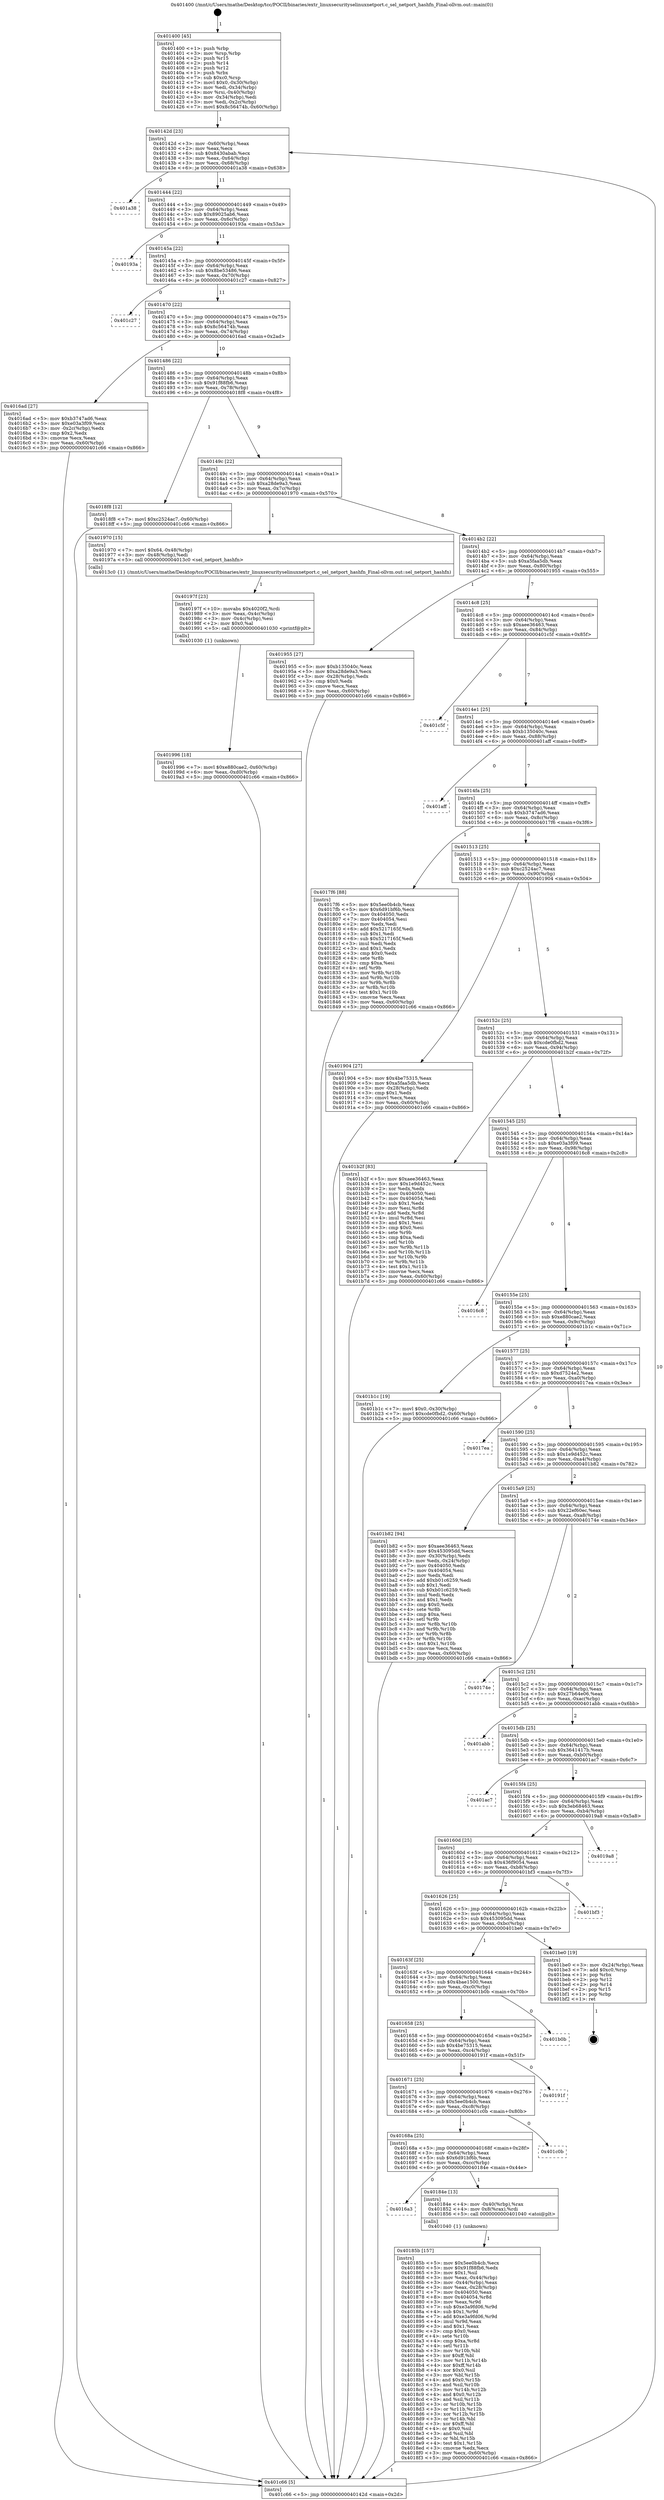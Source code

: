 digraph "0x401400" {
  label = "0x401400 (/mnt/c/Users/mathe/Desktop/tcc/POCII/binaries/extr_linuxsecurityselinuxnetport.c_sel_netport_hashfn_Final-ollvm.out::main(0))"
  labelloc = "t"
  node[shape=record]

  Entry [label="",width=0.3,height=0.3,shape=circle,fillcolor=black,style=filled]
  "0x40142d" [label="{
     0x40142d [23]\l
     | [instrs]\l
     &nbsp;&nbsp;0x40142d \<+3\>: mov -0x60(%rbp),%eax\l
     &nbsp;&nbsp;0x401430 \<+2\>: mov %eax,%ecx\l
     &nbsp;&nbsp;0x401432 \<+6\>: sub $0x8430abab,%ecx\l
     &nbsp;&nbsp;0x401438 \<+3\>: mov %eax,-0x64(%rbp)\l
     &nbsp;&nbsp;0x40143b \<+3\>: mov %ecx,-0x68(%rbp)\l
     &nbsp;&nbsp;0x40143e \<+6\>: je 0000000000401a38 \<main+0x638\>\l
  }"]
  "0x401a38" [label="{
     0x401a38\l
  }", style=dashed]
  "0x401444" [label="{
     0x401444 [22]\l
     | [instrs]\l
     &nbsp;&nbsp;0x401444 \<+5\>: jmp 0000000000401449 \<main+0x49\>\l
     &nbsp;&nbsp;0x401449 \<+3\>: mov -0x64(%rbp),%eax\l
     &nbsp;&nbsp;0x40144c \<+5\>: sub $0x89025ab6,%eax\l
     &nbsp;&nbsp;0x401451 \<+3\>: mov %eax,-0x6c(%rbp)\l
     &nbsp;&nbsp;0x401454 \<+6\>: je 000000000040193a \<main+0x53a\>\l
  }"]
  Exit [label="",width=0.3,height=0.3,shape=circle,fillcolor=black,style=filled,peripheries=2]
  "0x40193a" [label="{
     0x40193a\l
  }", style=dashed]
  "0x40145a" [label="{
     0x40145a [22]\l
     | [instrs]\l
     &nbsp;&nbsp;0x40145a \<+5\>: jmp 000000000040145f \<main+0x5f\>\l
     &nbsp;&nbsp;0x40145f \<+3\>: mov -0x64(%rbp),%eax\l
     &nbsp;&nbsp;0x401462 \<+5\>: sub $0x8be53486,%eax\l
     &nbsp;&nbsp;0x401467 \<+3\>: mov %eax,-0x70(%rbp)\l
     &nbsp;&nbsp;0x40146a \<+6\>: je 0000000000401c27 \<main+0x827\>\l
  }"]
  "0x401996" [label="{
     0x401996 [18]\l
     | [instrs]\l
     &nbsp;&nbsp;0x401996 \<+7\>: movl $0xe880cae2,-0x60(%rbp)\l
     &nbsp;&nbsp;0x40199d \<+6\>: mov %eax,-0xd0(%rbp)\l
     &nbsp;&nbsp;0x4019a3 \<+5\>: jmp 0000000000401c66 \<main+0x866\>\l
  }"]
  "0x401c27" [label="{
     0x401c27\l
  }", style=dashed]
  "0x401470" [label="{
     0x401470 [22]\l
     | [instrs]\l
     &nbsp;&nbsp;0x401470 \<+5\>: jmp 0000000000401475 \<main+0x75\>\l
     &nbsp;&nbsp;0x401475 \<+3\>: mov -0x64(%rbp),%eax\l
     &nbsp;&nbsp;0x401478 \<+5\>: sub $0x8c56474b,%eax\l
     &nbsp;&nbsp;0x40147d \<+3\>: mov %eax,-0x74(%rbp)\l
     &nbsp;&nbsp;0x401480 \<+6\>: je 00000000004016ad \<main+0x2ad\>\l
  }"]
  "0x40197f" [label="{
     0x40197f [23]\l
     | [instrs]\l
     &nbsp;&nbsp;0x40197f \<+10\>: movabs $0x4020f2,%rdi\l
     &nbsp;&nbsp;0x401989 \<+3\>: mov %eax,-0x4c(%rbp)\l
     &nbsp;&nbsp;0x40198c \<+3\>: mov -0x4c(%rbp),%esi\l
     &nbsp;&nbsp;0x40198f \<+2\>: mov $0x0,%al\l
     &nbsp;&nbsp;0x401991 \<+5\>: call 0000000000401030 \<printf@plt\>\l
     | [calls]\l
     &nbsp;&nbsp;0x401030 \{1\} (unknown)\l
  }"]
  "0x4016ad" [label="{
     0x4016ad [27]\l
     | [instrs]\l
     &nbsp;&nbsp;0x4016ad \<+5\>: mov $0xb3747ad6,%eax\l
     &nbsp;&nbsp;0x4016b2 \<+5\>: mov $0xe03a3f09,%ecx\l
     &nbsp;&nbsp;0x4016b7 \<+3\>: mov -0x2c(%rbp),%edx\l
     &nbsp;&nbsp;0x4016ba \<+3\>: cmp $0x2,%edx\l
     &nbsp;&nbsp;0x4016bd \<+3\>: cmovne %ecx,%eax\l
     &nbsp;&nbsp;0x4016c0 \<+3\>: mov %eax,-0x60(%rbp)\l
     &nbsp;&nbsp;0x4016c3 \<+5\>: jmp 0000000000401c66 \<main+0x866\>\l
  }"]
  "0x401486" [label="{
     0x401486 [22]\l
     | [instrs]\l
     &nbsp;&nbsp;0x401486 \<+5\>: jmp 000000000040148b \<main+0x8b\>\l
     &nbsp;&nbsp;0x40148b \<+3\>: mov -0x64(%rbp),%eax\l
     &nbsp;&nbsp;0x40148e \<+5\>: sub $0x91f88fb6,%eax\l
     &nbsp;&nbsp;0x401493 \<+3\>: mov %eax,-0x78(%rbp)\l
     &nbsp;&nbsp;0x401496 \<+6\>: je 00000000004018f8 \<main+0x4f8\>\l
  }"]
  "0x401c66" [label="{
     0x401c66 [5]\l
     | [instrs]\l
     &nbsp;&nbsp;0x401c66 \<+5\>: jmp 000000000040142d \<main+0x2d\>\l
  }"]
  "0x401400" [label="{
     0x401400 [45]\l
     | [instrs]\l
     &nbsp;&nbsp;0x401400 \<+1\>: push %rbp\l
     &nbsp;&nbsp;0x401401 \<+3\>: mov %rsp,%rbp\l
     &nbsp;&nbsp;0x401404 \<+2\>: push %r15\l
     &nbsp;&nbsp;0x401406 \<+2\>: push %r14\l
     &nbsp;&nbsp;0x401408 \<+2\>: push %r12\l
     &nbsp;&nbsp;0x40140a \<+1\>: push %rbx\l
     &nbsp;&nbsp;0x40140b \<+7\>: sub $0xc0,%rsp\l
     &nbsp;&nbsp;0x401412 \<+7\>: movl $0x0,-0x30(%rbp)\l
     &nbsp;&nbsp;0x401419 \<+3\>: mov %edi,-0x34(%rbp)\l
     &nbsp;&nbsp;0x40141c \<+4\>: mov %rsi,-0x40(%rbp)\l
     &nbsp;&nbsp;0x401420 \<+3\>: mov -0x34(%rbp),%edi\l
     &nbsp;&nbsp;0x401423 \<+3\>: mov %edi,-0x2c(%rbp)\l
     &nbsp;&nbsp;0x401426 \<+7\>: movl $0x8c56474b,-0x60(%rbp)\l
  }"]
  "0x40185b" [label="{
     0x40185b [157]\l
     | [instrs]\l
     &nbsp;&nbsp;0x40185b \<+5\>: mov $0x5ee0b4cb,%ecx\l
     &nbsp;&nbsp;0x401860 \<+5\>: mov $0x91f88fb6,%edx\l
     &nbsp;&nbsp;0x401865 \<+3\>: mov $0x1,%sil\l
     &nbsp;&nbsp;0x401868 \<+3\>: mov %eax,-0x44(%rbp)\l
     &nbsp;&nbsp;0x40186b \<+3\>: mov -0x44(%rbp),%eax\l
     &nbsp;&nbsp;0x40186e \<+3\>: mov %eax,-0x28(%rbp)\l
     &nbsp;&nbsp;0x401871 \<+7\>: mov 0x404050,%eax\l
     &nbsp;&nbsp;0x401878 \<+8\>: mov 0x404054,%r8d\l
     &nbsp;&nbsp;0x401880 \<+3\>: mov %eax,%r9d\l
     &nbsp;&nbsp;0x401883 \<+7\>: sub $0xe3a9fd06,%r9d\l
     &nbsp;&nbsp;0x40188a \<+4\>: sub $0x1,%r9d\l
     &nbsp;&nbsp;0x40188e \<+7\>: add $0xe3a9fd06,%r9d\l
     &nbsp;&nbsp;0x401895 \<+4\>: imul %r9d,%eax\l
     &nbsp;&nbsp;0x401899 \<+3\>: and $0x1,%eax\l
     &nbsp;&nbsp;0x40189c \<+3\>: cmp $0x0,%eax\l
     &nbsp;&nbsp;0x40189f \<+4\>: sete %r10b\l
     &nbsp;&nbsp;0x4018a3 \<+4\>: cmp $0xa,%r8d\l
     &nbsp;&nbsp;0x4018a7 \<+4\>: setl %r11b\l
     &nbsp;&nbsp;0x4018ab \<+3\>: mov %r10b,%bl\l
     &nbsp;&nbsp;0x4018ae \<+3\>: xor $0xff,%bl\l
     &nbsp;&nbsp;0x4018b1 \<+3\>: mov %r11b,%r14b\l
     &nbsp;&nbsp;0x4018b4 \<+4\>: xor $0xff,%r14b\l
     &nbsp;&nbsp;0x4018b8 \<+4\>: xor $0x0,%sil\l
     &nbsp;&nbsp;0x4018bc \<+3\>: mov %bl,%r15b\l
     &nbsp;&nbsp;0x4018bf \<+4\>: and $0x0,%r15b\l
     &nbsp;&nbsp;0x4018c3 \<+3\>: and %sil,%r10b\l
     &nbsp;&nbsp;0x4018c6 \<+3\>: mov %r14b,%r12b\l
     &nbsp;&nbsp;0x4018c9 \<+4\>: and $0x0,%r12b\l
     &nbsp;&nbsp;0x4018cd \<+3\>: and %sil,%r11b\l
     &nbsp;&nbsp;0x4018d0 \<+3\>: or %r10b,%r15b\l
     &nbsp;&nbsp;0x4018d3 \<+3\>: or %r11b,%r12b\l
     &nbsp;&nbsp;0x4018d6 \<+3\>: xor %r12b,%r15b\l
     &nbsp;&nbsp;0x4018d9 \<+3\>: or %r14b,%bl\l
     &nbsp;&nbsp;0x4018dc \<+3\>: xor $0xff,%bl\l
     &nbsp;&nbsp;0x4018df \<+4\>: or $0x0,%sil\l
     &nbsp;&nbsp;0x4018e3 \<+3\>: and %sil,%bl\l
     &nbsp;&nbsp;0x4018e6 \<+3\>: or %bl,%r15b\l
     &nbsp;&nbsp;0x4018e9 \<+4\>: test $0x1,%r15b\l
     &nbsp;&nbsp;0x4018ed \<+3\>: cmovne %edx,%ecx\l
     &nbsp;&nbsp;0x4018f0 \<+3\>: mov %ecx,-0x60(%rbp)\l
     &nbsp;&nbsp;0x4018f3 \<+5\>: jmp 0000000000401c66 \<main+0x866\>\l
  }"]
  "0x4018f8" [label="{
     0x4018f8 [12]\l
     | [instrs]\l
     &nbsp;&nbsp;0x4018f8 \<+7\>: movl $0xc2524ac7,-0x60(%rbp)\l
     &nbsp;&nbsp;0x4018ff \<+5\>: jmp 0000000000401c66 \<main+0x866\>\l
  }"]
  "0x40149c" [label="{
     0x40149c [22]\l
     | [instrs]\l
     &nbsp;&nbsp;0x40149c \<+5\>: jmp 00000000004014a1 \<main+0xa1\>\l
     &nbsp;&nbsp;0x4014a1 \<+3\>: mov -0x64(%rbp),%eax\l
     &nbsp;&nbsp;0x4014a4 \<+5\>: sub $0xa28de9a3,%eax\l
     &nbsp;&nbsp;0x4014a9 \<+3\>: mov %eax,-0x7c(%rbp)\l
     &nbsp;&nbsp;0x4014ac \<+6\>: je 0000000000401970 \<main+0x570\>\l
  }"]
  "0x4016a3" [label="{
     0x4016a3\l
  }", style=dashed]
  "0x401970" [label="{
     0x401970 [15]\l
     | [instrs]\l
     &nbsp;&nbsp;0x401970 \<+7\>: movl $0x64,-0x48(%rbp)\l
     &nbsp;&nbsp;0x401977 \<+3\>: mov -0x48(%rbp),%edi\l
     &nbsp;&nbsp;0x40197a \<+5\>: call 00000000004013c0 \<sel_netport_hashfn\>\l
     | [calls]\l
     &nbsp;&nbsp;0x4013c0 \{1\} (/mnt/c/Users/mathe/Desktop/tcc/POCII/binaries/extr_linuxsecurityselinuxnetport.c_sel_netport_hashfn_Final-ollvm.out::sel_netport_hashfn)\l
  }"]
  "0x4014b2" [label="{
     0x4014b2 [22]\l
     | [instrs]\l
     &nbsp;&nbsp;0x4014b2 \<+5\>: jmp 00000000004014b7 \<main+0xb7\>\l
     &nbsp;&nbsp;0x4014b7 \<+3\>: mov -0x64(%rbp),%eax\l
     &nbsp;&nbsp;0x4014ba \<+5\>: sub $0xa5faa5db,%eax\l
     &nbsp;&nbsp;0x4014bf \<+3\>: mov %eax,-0x80(%rbp)\l
     &nbsp;&nbsp;0x4014c2 \<+6\>: je 0000000000401955 \<main+0x555\>\l
  }"]
  "0x40184e" [label="{
     0x40184e [13]\l
     | [instrs]\l
     &nbsp;&nbsp;0x40184e \<+4\>: mov -0x40(%rbp),%rax\l
     &nbsp;&nbsp;0x401852 \<+4\>: mov 0x8(%rax),%rdi\l
     &nbsp;&nbsp;0x401856 \<+5\>: call 0000000000401040 \<atoi@plt\>\l
     | [calls]\l
     &nbsp;&nbsp;0x401040 \{1\} (unknown)\l
  }"]
  "0x401955" [label="{
     0x401955 [27]\l
     | [instrs]\l
     &nbsp;&nbsp;0x401955 \<+5\>: mov $0xb135040c,%eax\l
     &nbsp;&nbsp;0x40195a \<+5\>: mov $0xa28de9a3,%ecx\l
     &nbsp;&nbsp;0x40195f \<+3\>: mov -0x28(%rbp),%edx\l
     &nbsp;&nbsp;0x401962 \<+3\>: cmp $0x0,%edx\l
     &nbsp;&nbsp;0x401965 \<+3\>: cmove %ecx,%eax\l
     &nbsp;&nbsp;0x401968 \<+3\>: mov %eax,-0x60(%rbp)\l
     &nbsp;&nbsp;0x40196b \<+5\>: jmp 0000000000401c66 \<main+0x866\>\l
  }"]
  "0x4014c8" [label="{
     0x4014c8 [25]\l
     | [instrs]\l
     &nbsp;&nbsp;0x4014c8 \<+5\>: jmp 00000000004014cd \<main+0xcd\>\l
     &nbsp;&nbsp;0x4014cd \<+3\>: mov -0x64(%rbp),%eax\l
     &nbsp;&nbsp;0x4014d0 \<+5\>: sub $0xaee36463,%eax\l
     &nbsp;&nbsp;0x4014d5 \<+6\>: mov %eax,-0x84(%rbp)\l
     &nbsp;&nbsp;0x4014db \<+6\>: je 0000000000401c5f \<main+0x85f\>\l
  }"]
  "0x40168a" [label="{
     0x40168a [25]\l
     | [instrs]\l
     &nbsp;&nbsp;0x40168a \<+5\>: jmp 000000000040168f \<main+0x28f\>\l
     &nbsp;&nbsp;0x40168f \<+3\>: mov -0x64(%rbp),%eax\l
     &nbsp;&nbsp;0x401692 \<+5\>: sub $0x6d91bf6b,%eax\l
     &nbsp;&nbsp;0x401697 \<+6\>: mov %eax,-0xcc(%rbp)\l
     &nbsp;&nbsp;0x40169d \<+6\>: je 000000000040184e \<main+0x44e\>\l
  }"]
  "0x401c5f" [label="{
     0x401c5f\l
  }", style=dashed]
  "0x4014e1" [label="{
     0x4014e1 [25]\l
     | [instrs]\l
     &nbsp;&nbsp;0x4014e1 \<+5\>: jmp 00000000004014e6 \<main+0xe6\>\l
     &nbsp;&nbsp;0x4014e6 \<+3\>: mov -0x64(%rbp),%eax\l
     &nbsp;&nbsp;0x4014e9 \<+5\>: sub $0xb135040c,%eax\l
     &nbsp;&nbsp;0x4014ee \<+6\>: mov %eax,-0x88(%rbp)\l
     &nbsp;&nbsp;0x4014f4 \<+6\>: je 0000000000401aff \<main+0x6ff\>\l
  }"]
  "0x401c0b" [label="{
     0x401c0b\l
  }", style=dashed]
  "0x401aff" [label="{
     0x401aff\l
  }", style=dashed]
  "0x4014fa" [label="{
     0x4014fa [25]\l
     | [instrs]\l
     &nbsp;&nbsp;0x4014fa \<+5\>: jmp 00000000004014ff \<main+0xff\>\l
     &nbsp;&nbsp;0x4014ff \<+3\>: mov -0x64(%rbp),%eax\l
     &nbsp;&nbsp;0x401502 \<+5\>: sub $0xb3747ad6,%eax\l
     &nbsp;&nbsp;0x401507 \<+6\>: mov %eax,-0x8c(%rbp)\l
     &nbsp;&nbsp;0x40150d \<+6\>: je 00000000004017f6 \<main+0x3f6\>\l
  }"]
  "0x401671" [label="{
     0x401671 [25]\l
     | [instrs]\l
     &nbsp;&nbsp;0x401671 \<+5\>: jmp 0000000000401676 \<main+0x276\>\l
     &nbsp;&nbsp;0x401676 \<+3\>: mov -0x64(%rbp),%eax\l
     &nbsp;&nbsp;0x401679 \<+5\>: sub $0x5ee0b4cb,%eax\l
     &nbsp;&nbsp;0x40167e \<+6\>: mov %eax,-0xc8(%rbp)\l
     &nbsp;&nbsp;0x401684 \<+6\>: je 0000000000401c0b \<main+0x80b\>\l
  }"]
  "0x4017f6" [label="{
     0x4017f6 [88]\l
     | [instrs]\l
     &nbsp;&nbsp;0x4017f6 \<+5\>: mov $0x5ee0b4cb,%eax\l
     &nbsp;&nbsp;0x4017fb \<+5\>: mov $0x6d91bf6b,%ecx\l
     &nbsp;&nbsp;0x401800 \<+7\>: mov 0x404050,%edx\l
     &nbsp;&nbsp;0x401807 \<+7\>: mov 0x404054,%esi\l
     &nbsp;&nbsp;0x40180e \<+2\>: mov %edx,%edi\l
     &nbsp;&nbsp;0x401810 \<+6\>: add $0x5217165f,%edi\l
     &nbsp;&nbsp;0x401816 \<+3\>: sub $0x1,%edi\l
     &nbsp;&nbsp;0x401819 \<+6\>: sub $0x5217165f,%edi\l
     &nbsp;&nbsp;0x40181f \<+3\>: imul %edi,%edx\l
     &nbsp;&nbsp;0x401822 \<+3\>: and $0x1,%edx\l
     &nbsp;&nbsp;0x401825 \<+3\>: cmp $0x0,%edx\l
     &nbsp;&nbsp;0x401828 \<+4\>: sete %r8b\l
     &nbsp;&nbsp;0x40182c \<+3\>: cmp $0xa,%esi\l
     &nbsp;&nbsp;0x40182f \<+4\>: setl %r9b\l
     &nbsp;&nbsp;0x401833 \<+3\>: mov %r8b,%r10b\l
     &nbsp;&nbsp;0x401836 \<+3\>: and %r9b,%r10b\l
     &nbsp;&nbsp;0x401839 \<+3\>: xor %r9b,%r8b\l
     &nbsp;&nbsp;0x40183c \<+3\>: or %r8b,%r10b\l
     &nbsp;&nbsp;0x40183f \<+4\>: test $0x1,%r10b\l
     &nbsp;&nbsp;0x401843 \<+3\>: cmovne %ecx,%eax\l
     &nbsp;&nbsp;0x401846 \<+3\>: mov %eax,-0x60(%rbp)\l
     &nbsp;&nbsp;0x401849 \<+5\>: jmp 0000000000401c66 \<main+0x866\>\l
  }"]
  "0x401513" [label="{
     0x401513 [25]\l
     | [instrs]\l
     &nbsp;&nbsp;0x401513 \<+5\>: jmp 0000000000401518 \<main+0x118\>\l
     &nbsp;&nbsp;0x401518 \<+3\>: mov -0x64(%rbp),%eax\l
     &nbsp;&nbsp;0x40151b \<+5\>: sub $0xc2524ac7,%eax\l
     &nbsp;&nbsp;0x401520 \<+6\>: mov %eax,-0x90(%rbp)\l
     &nbsp;&nbsp;0x401526 \<+6\>: je 0000000000401904 \<main+0x504\>\l
  }"]
  "0x40191f" [label="{
     0x40191f\l
  }", style=dashed]
  "0x401904" [label="{
     0x401904 [27]\l
     | [instrs]\l
     &nbsp;&nbsp;0x401904 \<+5\>: mov $0x4be75315,%eax\l
     &nbsp;&nbsp;0x401909 \<+5\>: mov $0xa5faa5db,%ecx\l
     &nbsp;&nbsp;0x40190e \<+3\>: mov -0x28(%rbp),%edx\l
     &nbsp;&nbsp;0x401911 \<+3\>: cmp $0x1,%edx\l
     &nbsp;&nbsp;0x401914 \<+3\>: cmovl %ecx,%eax\l
     &nbsp;&nbsp;0x401917 \<+3\>: mov %eax,-0x60(%rbp)\l
     &nbsp;&nbsp;0x40191a \<+5\>: jmp 0000000000401c66 \<main+0x866\>\l
  }"]
  "0x40152c" [label="{
     0x40152c [25]\l
     | [instrs]\l
     &nbsp;&nbsp;0x40152c \<+5\>: jmp 0000000000401531 \<main+0x131\>\l
     &nbsp;&nbsp;0x401531 \<+3\>: mov -0x64(%rbp),%eax\l
     &nbsp;&nbsp;0x401534 \<+5\>: sub $0xcde0fbd2,%eax\l
     &nbsp;&nbsp;0x401539 \<+6\>: mov %eax,-0x94(%rbp)\l
     &nbsp;&nbsp;0x40153f \<+6\>: je 0000000000401b2f \<main+0x72f\>\l
  }"]
  "0x401658" [label="{
     0x401658 [25]\l
     | [instrs]\l
     &nbsp;&nbsp;0x401658 \<+5\>: jmp 000000000040165d \<main+0x25d\>\l
     &nbsp;&nbsp;0x40165d \<+3\>: mov -0x64(%rbp),%eax\l
     &nbsp;&nbsp;0x401660 \<+5\>: sub $0x4be75315,%eax\l
     &nbsp;&nbsp;0x401665 \<+6\>: mov %eax,-0xc4(%rbp)\l
     &nbsp;&nbsp;0x40166b \<+6\>: je 000000000040191f \<main+0x51f\>\l
  }"]
  "0x401b2f" [label="{
     0x401b2f [83]\l
     | [instrs]\l
     &nbsp;&nbsp;0x401b2f \<+5\>: mov $0xaee36463,%eax\l
     &nbsp;&nbsp;0x401b34 \<+5\>: mov $0x1e9d452c,%ecx\l
     &nbsp;&nbsp;0x401b39 \<+2\>: xor %edx,%edx\l
     &nbsp;&nbsp;0x401b3b \<+7\>: mov 0x404050,%esi\l
     &nbsp;&nbsp;0x401b42 \<+7\>: mov 0x404054,%edi\l
     &nbsp;&nbsp;0x401b49 \<+3\>: sub $0x1,%edx\l
     &nbsp;&nbsp;0x401b4c \<+3\>: mov %esi,%r8d\l
     &nbsp;&nbsp;0x401b4f \<+3\>: add %edx,%r8d\l
     &nbsp;&nbsp;0x401b52 \<+4\>: imul %r8d,%esi\l
     &nbsp;&nbsp;0x401b56 \<+3\>: and $0x1,%esi\l
     &nbsp;&nbsp;0x401b59 \<+3\>: cmp $0x0,%esi\l
     &nbsp;&nbsp;0x401b5c \<+4\>: sete %r9b\l
     &nbsp;&nbsp;0x401b60 \<+3\>: cmp $0xa,%edi\l
     &nbsp;&nbsp;0x401b63 \<+4\>: setl %r10b\l
     &nbsp;&nbsp;0x401b67 \<+3\>: mov %r9b,%r11b\l
     &nbsp;&nbsp;0x401b6a \<+3\>: and %r10b,%r11b\l
     &nbsp;&nbsp;0x401b6d \<+3\>: xor %r10b,%r9b\l
     &nbsp;&nbsp;0x401b70 \<+3\>: or %r9b,%r11b\l
     &nbsp;&nbsp;0x401b73 \<+4\>: test $0x1,%r11b\l
     &nbsp;&nbsp;0x401b77 \<+3\>: cmovne %ecx,%eax\l
     &nbsp;&nbsp;0x401b7a \<+3\>: mov %eax,-0x60(%rbp)\l
     &nbsp;&nbsp;0x401b7d \<+5\>: jmp 0000000000401c66 \<main+0x866\>\l
  }"]
  "0x401545" [label="{
     0x401545 [25]\l
     | [instrs]\l
     &nbsp;&nbsp;0x401545 \<+5\>: jmp 000000000040154a \<main+0x14a\>\l
     &nbsp;&nbsp;0x40154a \<+3\>: mov -0x64(%rbp),%eax\l
     &nbsp;&nbsp;0x40154d \<+5\>: sub $0xe03a3f09,%eax\l
     &nbsp;&nbsp;0x401552 \<+6\>: mov %eax,-0x98(%rbp)\l
     &nbsp;&nbsp;0x401558 \<+6\>: je 00000000004016c8 \<main+0x2c8\>\l
  }"]
  "0x401b0b" [label="{
     0x401b0b\l
  }", style=dashed]
  "0x4016c8" [label="{
     0x4016c8\l
  }", style=dashed]
  "0x40155e" [label="{
     0x40155e [25]\l
     | [instrs]\l
     &nbsp;&nbsp;0x40155e \<+5\>: jmp 0000000000401563 \<main+0x163\>\l
     &nbsp;&nbsp;0x401563 \<+3\>: mov -0x64(%rbp),%eax\l
     &nbsp;&nbsp;0x401566 \<+5\>: sub $0xe880cae2,%eax\l
     &nbsp;&nbsp;0x40156b \<+6\>: mov %eax,-0x9c(%rbp)\l
     &nbsp;&nbsp;0x401571 \<+6\>: je 0000000000401b1c \<main+0x71c\>\l
  }"]
  "0x40163f" [label="{
     0x40163f [25]\l
     | [instrs]\l
     &nbsp;&nbsp;0x40163f \<+5\>: jmp 0000000000401644 \<main+0x244\>\l
     &nbsp;&nbsp;0x401644 \<+3\>: mov -0x64(%rbp),%eax\l
     &nbsp;&nbsp;0x401647 \<+5\>: sub $0x4bae1500,%eax\l
     &nbsp;&nbsp;0x40164c \<+6\>: mov %eax,-0xc0(%rbp)\l
     &nbsp;&nbsp;0x401652 \<+6\>: je 0000000000401b0b \<main+0x70b\>\l
  }"]
  "0x401b1c" [label="{
     0x401b1c [19]\l
     | [instrs]\l
     &nbsp;&nbsp;0x401b1c \<+7\>: movl $0x0,-0x30(%rbp)\l
     &nbsp;&nbsp;0x401b23 \<+7\>: movl $0xcde0fbd2,-0x60(%rbp)\l
     &nbsp;&nbsp;0x401b2a \<+5\>: jmp 0000000000401c66 \<main+0x866\>\l
  }"]
  "0x401577" [label="{
     0x401577 [25]\l
     | [instrs]\l
     &nbsp;&nbsp;0x401577 \<+5\>: jmp 000000000040157c \<main+0x17c\>\l
     &nbsp;&nbsp;0x40157c \<+3\>: mov -0x64(%rbp),%eax\l
     &nbsp;&nbsp;0x40157f \<+5\>: sub $0xd7524e2,%eax\l
     &nbsp;&nbsp;0x401584 \<+6\>: mov %eax,-0xa0(%rbp)\l
     &nbsp;&nbsp;0x40158a \<+6\>: je 00000000004017ea \<main+0x3ea\>\l
  }"]
  "0x401be0" [label="{
     0x401be0 [19]\l
     | [instrs]\l
     &nbsp;&nbsp;0x401be0 \<+3\>: mov -0x24(%rbp),%eax\l
     &nbsp;&nbsp;0x401be3 \<+7\>: add $0xc0,%rsp\l
     &nbsp;&nbsp;0x401bea \<+1\>: pop %rbx\l
     &nbsp;&nbsp;0x401beb \<+2\>: pop %r12\l
     &nbsp;&nbsp;0x401bed \<+2\>: pop %r14\l
     &nbsp;&nbsp;0x401bef \<+2\>: pop %r15\l
     &nbsp;&nbsp;0x401bf1 \<+1\>: pop %rbp\l
     &nbsp;&nbsp;0x401bf2 \<+1\>: ret\l
  }"]
  "0x4017ea" [label="{
     0x4017ea\l
  }", style=dashed]
  "0x401590" [label="{
     0x401590 [25]\l
     | [instrs]\l
     &nbsp;&nbsp;0x401590 \<+5\>: jmp 0000000000401595 \<main+0x195\>\l
     &nbsp;&nbsp;0x401595 \<+3\>: mov -0x64(%rbp),%eax\l
     &nbsp;&nbsp;0x401598 \<+5\>: sub $0x1e9d452c,%eax\l
     &nbsp;&nbsp;0x40159d \<+6\>: mov %eax,-0xa4(%rbp)\l
     &nbsp;&nbsp;0x4015a3 \<+6\>: je 0000000000401b82 \<main+0x782\>\l
  }"]
  "0x401626" [label="{
     0x401626 [25]\l
     | [instrs]\l
     &nbsp;&nbsp;0x401626 \<+5\>: jmp 000000000040162b \<main+0x22b\>\l
     &nbsp;&nbsp;0x40162b \<+3\>: mov -0x64(%rbp),%eax\l
     &nbsp;&nbsp;0x40162e \<+5\>: sub $0x453095dd,%eax\l
     &nbsp;&nbsp;0x401633 \<+6\>: mov %eax,-0xbc(%rbp)\l
     &nbsp;&nbsp;0x401639 \<+6\>: je 0000000000401be0 \<main+0x7e0\>\l
  }"]
  "0x401b82" [label="{
     0x401b82 [94]\l
     | [instrs]\l
     &nbsp;&nbsp;0x401b82 \<+5\>: mov $0xaee36463,%eax\l
     &nbsp;&nbsp;0x401b87 \<+5\>: mov $0x453095dd,%ecx\l
     &nbsp;&nbsp;0x401b8c \<+3\>: mov -0x30(%rbp),%edx\l
     &nbsp;&nbsp;0x401b8f \<+3\>: mov %edx,-0x24(%rbp)\l
     &nbsp;&nbsp;0x401b92 \<+7\>: mov 0x404050,%edx\l
     &nbsp;&nbsp;0x401b99 \<+7\>: mov 0x404054,%esi\l
     &nbsp;&nbsp;0x401ba0 \<+2\>: mov %edx,%edi\l
     &nbsp;&nbsp;0x401ba2 \<+6\>: add $0xb01c6259,%edi\l
     &nbsp;&nbsp;0x401ba8 \<+3\>: sub $0x1,%edi\l
     &nbsp;&nbsp;0x401bab \<+6\>: sub $0xb01c6259,%edi\l
     &nbsp;&nbsp;0x401bb1 \<+3\>: imul %edi,%edx\l
     &nbsp;&nbsp;0x401bb4 \<+3\>: and $0x1,%edx\l
     &nbsp;&nbsp;0x401bb7 \<+3\>: cmp $0x0,%edx\l
     &nbsp;&nbsp;0x401bba \<+4\>: sete %r8b\l
     &nbsp;&nbsp;0x401bbe \<+3\>: cmp $0xa,%esi\l
     &nbsp;&nbsp;0x401bc1 \<+4\>: setl %r9b\l
     &nbsp;&nbsp;0x401bc5 \<+3\>: mov %r8b,%r10b\l
     &nbsp;&nbsp;0x401bc8 \<+3\>: and %r9b,%r10b\l
     &nbsp;&nbsp;0x401bcb \<+3\>: xor %r9b,%r8b\l
     &nbsp;&nbsp;0x401bce \<+3\>: or %r8b,%r10b\l
     &nbsp;&nbsp;0x401bd1 \<+4\>: test $0x1,%r10b\l
     &nbsp;&nbsp;0x401bd5 \<+3\>: cmovne %ecx,%eax\l
     &nbsp;&nbsp;0x401bd8 \<+3\>: mov %eax,-0x60(%rbp)\l
     &nbsp;&nbsp;0x401bdb \<+5\>: jmp 0000000000401c66 \<main+0x866\>\l
  }"]
  "0x4015a9" [label="{
     0x4015a9 [25]\l
     | [instrs]\l
     &nbsp;&nbsp;0x4015a9 \<+5\>: jmp 00000000004015ae \<main+0x1ae\>\l
     &nbsp;&nbsp;0x4015ae \<+3\>: mov -0x64(%rbp),%eax\l
     &nbsp;&nbsp;0x4015b1 \<+5\>: sub $0x22ef60ec,%eax\l
     &nbsp;&nbsp;0x4015b6 \<+6\>: mov %eax,-0xa8(%rbp)\l
     &nbsp;&nbsp;0x4015bc \<+6\>: je 000000000040174e \<main+0x34e\>\l
  }"]
  "0x401bf3" [label="{
     0x401bf3\l
  }", style=dashed]
  "0x40174e" [label="{
     0x40174e\l
  }", style=dashed]
  "0x4015c2" [label="{
     0x4015c2 [25]\l
     | [instrs]\l
     &nbsp;&nbsp;0x4015c2 \<+5\>: jmp 00000000004015c7 \<main+0x1c7\>\l
     &nbsp;&nbsp;0x4015c7 \<+3\>: mov -0x64(%rbp),%eax\l
     &nbsp;&nbsp;0x4015ca \<+5\>: sub $0x27b64e06,%eax\l
     &nbsp;&nbsp;0x4015cf \<+6\>: mov %eax,-0xac(%rbp)\l
     &nbsp;&nbsp;0x4015d5 \<+6\>: je 0000000000401abb \<main+0x6bb\>\l
  }"]
  "0x40160d" [label="{
     0x40160d [25]\l
     | [instrs]\l
     &nbsp;&nbsp;0x40160d \<+5\>: jmp 0000000000401612 \<main+0x212\>\l
     &nbsp;&nbsp;0x401612 \<+3\>: mov -0x64(%rbp),%eax\l
     &nbsp;&nbsp;0x401615 \<+5\>: sub $0x436f9054,%eax\l
     &nbsp;&nbsp;0x40161a \<+6\>: mov %eax,-0xb8(%rbp)\l
     &nbsp;&nbsp;0x401620 \<+6\>: je 0000000000401bf3 \<main+0x7f3\>\l
  }"]
  "0x401abb" [label="{
     0x401abb\l
  }", style=dashed]
  "0x4015db" [label="{
     0x4015db [25]\l
     | [instrs]\l
     &nbsp;&nbsp;0x4015db \<+5\>: jmp 00000000004015e0 \<main+0x1e0\>\l
     &nbsp;&nbsp;0x4015e0 \<+3\>: mov -0x64(%rbp),%eax\l
     &nbsp;&nbsp;0x4015e3 \<+5\>: sub $0x3641417b,%eax\l
     &nbsp;&nbsp;0x4015e8 \<+6\>: mov %eax,-0xb0(%rbp)\l
     &nbsp;&nbsp;0x4015ee \<+6\>: je 0000000000401ac7 \<main+0x6c7\>\l
  }"]
  "0x4019a8" [label="{
     0x4019a8\l
  }", style=dashed]
  "0x401ac7" [label="{
     0x401ac7\l
  }", style=dashed]
  "0x4015f4" [label="{
     0x4015f4 [25]\l
     | [instrs]\l
     &nbsp;&nbsp;0x4015f4 \<+5\>: jmp 00000000004015f9 \<main+0x1f9\>\l
     &nbsp;&nbsp;0x4015f9 \<+3\>: mov -0x64(%rbp),%eax\l
     &nbsp;&nbsp;0x4015fc \<+5\>: sub $0x3eb68463,%eax\l
     &nbsp;&nbsp;0x401601 \<+6\>: mov %eax,-0xb4(%rbp)\l
     &nbsp;&nbsp;0x401607 \<+6\>: je 00000000004019a8 \<main+0x5a8\>\l
  }"]
  Entry -> "0x401400" [label=" 1"]
  "0x40142d" -> "0x401a38" [label=" 0"]
  "0x40142d" -> "0x401444" [label=" 11"]
  "0x401be0" -> Exit [label=" 1"]
  "0x401444" -> "0x40193a" [label=" 0"]
  "0x401444" -> "0x40145a" [label=" 11"]
  "0x401b82" -> "0x401c66" [label=" 1"]
  "0x40145a" -> "0x401c27" [label=" 0"]
  "0x40145a" -> "0x401470" [label=" 11"]
  "0x401b2f" -> "0x401c66" [label=" 1"]
  "0x401470" -> "0x4016ad" [label=" 1"]
  "0x401470" -> "0x401486" [label=" 10"]
  "0x4016ad" -> "0x401c66" [label=" 1"]
  "0x401400" -> "0x40142d" [label=" 1"]
  "0x401c66" -> "0x40142d" [label=" 10"]
  "0x401b1c" -> "0x401c66" [label=" 1"]
  "0x401486" -> "0x4018f8" [label=" 1"]
  "0x401486" -> "0x40149c" [label=" 9"]
  "0x401996" -> "0x401c66" [label=" 1"]
  "0x40149c" -> "0x401970" [label=" 1"]
  "0x40149c" -> "0x4014b2" [label=" 8"]
  "0x40197f" -> "0x401996" [label=" 1"]
  "0x4014b2" -> "0x401955" [label=" 1"]
  "0x4014b2" -> "0x4014c8" [label=" 7"]
  "0x401970" -> "0x40197f" [label=" 1"]
  "0x4014c8" -> "0x401c5f" [label=" 0"]
  "0x4014c8" -> "0x4014e1" [label=" 7"]
  "0x401904" -> "0x401c66" [label=" 1"]
  "0x4014e1" -> "0x401aff" [label=" 0"]
  "0x4014e1" -> "0x4014fa" [label=" 7"]
  "0x4018f8" -> "0x401c66" [label=" 1"]
  "0x4014fa" -> "0x4017f6" [label=" 1"]
  "0x4014fa" -> "0x401513" [label=" 6"]
  "0x4017f6" -> "0x401c66" [label=" 1"]
  "0x40184e" -> "0x40185b" [label=" 1"]
  "0x401513" -> "0x401904" [label=" 1"]
  "0x401513" -> "0x40152c" [label=" 5"]
  "0x40168a" -> "0x4016a3" [label=" 0"]
  "0x40152c" -> "0x401b2f" [label=" 1"]
  "0x40152c" -> "0x401545" [label=" 4"]
  "0x401955" -> "0x401c66" [label=" 1"]
  "0x401545" -> "0x4016c8" [label=" 0"]
  "0x401545" -> "0x40155e" [label=" 4"]
  "0x401671" -> "0x40168a" [label=" 1"]
  "0x40155e" -> "0x401b1c" [label=" 1"]
  "0x40155e" -> "0x401577" [label=" 3"]
  "0x40185b" -> "0x401c66" [label=" 1"]
  "0x401577" -> "0x4017ea" [label=" 0"]
  "0x401577" -> "0x401590" [label=" 3"]
  "0x401658" -> "0x401671" [label=" 1"]
  "0x401590" -> "0x401b82" [label=" 1"]
  "0x401590" -> "0x4015a9" [label=" 2"]
  "0x40168a" -> "0x40184e" [label=" 1"]
  "0x4015a9" -> "0x40174e" [label=" 0"]
  "0x4015a9" -> "0x4015c2" [label=" 2"]
  "0x40163f" -> "0x401658" [label=" 1"]
  "0x4015c2" -> "0x401abb" [label=" 0"]
  "0x4015c2" -> "0x4015db" [label=" 2"]
  "0x401671" -> "0x401c0b" [label=" 0"]
  "0x4015db" -> "0x401ac7" [label=" 0"]
  "0x4015db" -> "0x4015f4" [label=" 2"]
  "0x401626" -> "0x40163f" [label=" 1"]
  "0x4015f4" -> "0x4019a8" [label=" 0"]
  "0x4015f4" -> "0x40160d" [label=" 2"]
  "0x40163f" -> "0x401b0b" [label=" 0"]
  "0x40160d" -> "0x401bf3" [label=" 0"]
  "0x40160d" -> "0x401626" [label=" 2"]
  "0x401658" -> "0x40191f" [label=" 0"]
  "0x401626" -> "0x401be0" [label=" 1"]
}
